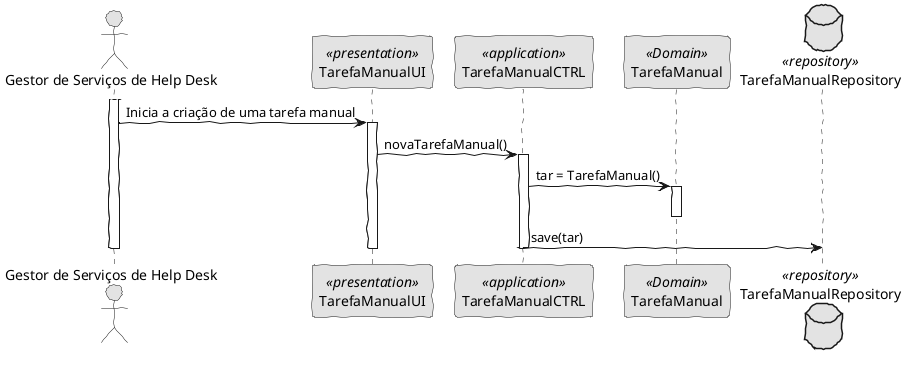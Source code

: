 @startuml
'http://plantuml.com/skinparam.html
skinparam handwritten true
skinparam monochrome true
skinparam packageStyle rect
skinparam defaultFontName FG Virgil
skinparam shadowing false

Actor "Gestor de Serviços de Help Desk" as Actor
participant TarefaManualUI as UI <<presentation>>
participant TarefaManualCTRL as Controller <<application>>
participant TarefaManual as TarefaManual <<Domain>>
database TarefaManualRepository as TRepository <<repository>>


activate Actor
    Actor -> UI: Inicia a criação de uma tarefa manual
    activate UI
      UI -> Controller: novaTarefaManual()
    activate Controller
      Controller -> TarefaManual: tar = TarefaManual()
    activate TarefaManual
    deactivate TarefaManual
      Controller -> TRepository: save(tar)
    deactivate TRepository
    deactivate Controller
    deactivate UI

deactivate Actor
@enduml